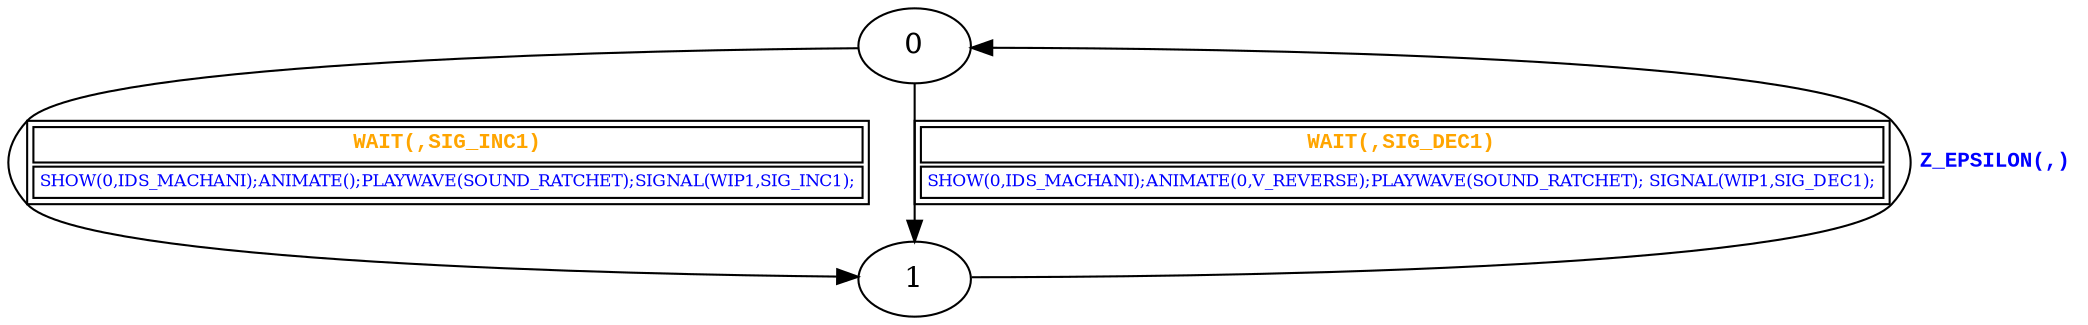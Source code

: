 digraph {
 node [shape=oval];
"0" -> "1"[fontcolor=orange, label=< <table border="1"><tr><td><font face="Courier New" point-size="10"><b>WAIT(,SIG_INC1)<br align="left"/></b></font></td></tr>
<tr><td><font point-size="8" color ="blue">SHOW(0,IDS_MACHANI);ANIMATE();PLAYWAVE(SOUND_RATCHET);SIGNAL(WIP1,SIG_INC1);<br align="left"/></font></td></tr></table>>];
"0" -> "1"[fontcolor=orange, label=< <table border="1"><tr><td><font face="Courier New" point-size="10"><b>WAIT(,SIG_DEC1)<br align="left"/></b></font></td></tr>
<tr><td><font point-size="8" color ="blue">SHOW(0,IDS_MACHANI);ANIMATE(0,V_REVERSE);PLAYWAVE(SOUND_RATCHET); SIGNAL(WIP1,SIG_DEC1);<br align="left"/></font></td></tr></table>>];
"1" -> "0"[fontcolor=blue, label=< <table border="0"><tr><td><font face="Courier New" point-size="10"><b>Z_EPSILON(,)<br align="left"/></b></font></td></tr>
</table>>];
}
